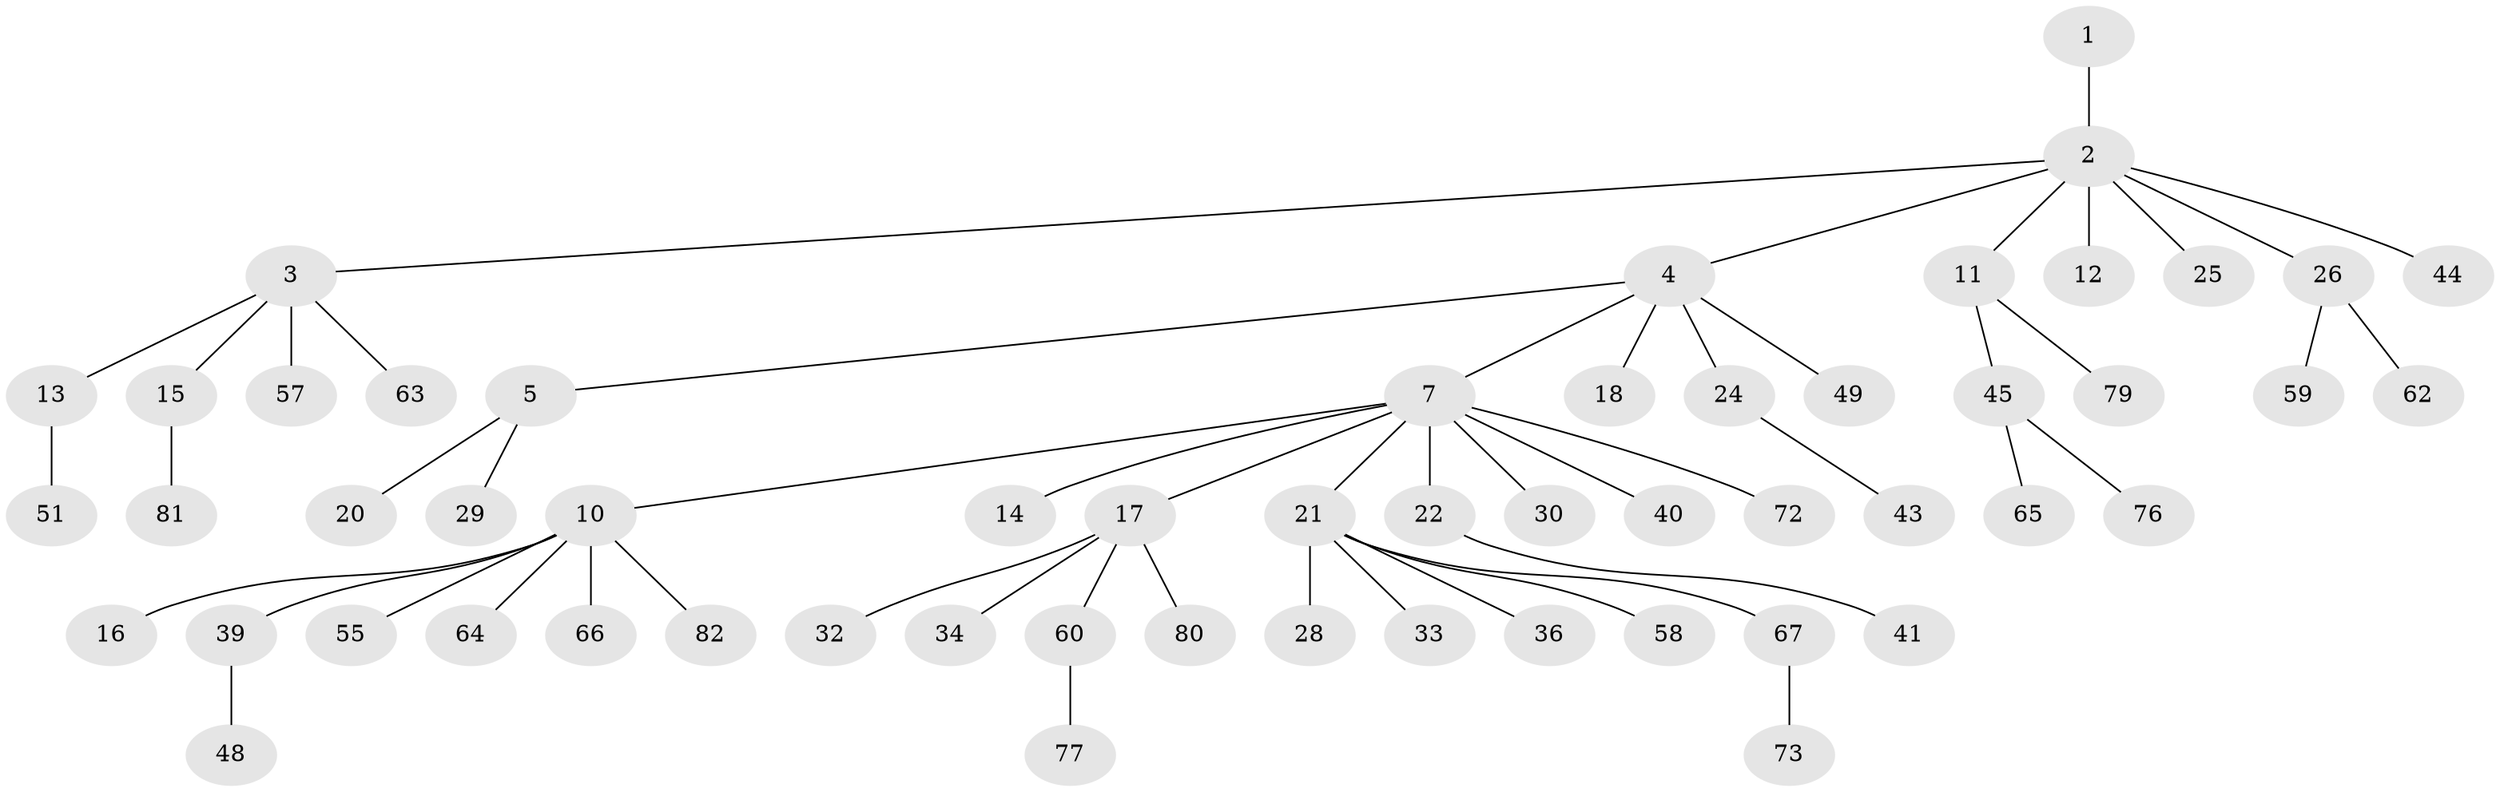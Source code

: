 // Generated by graph-tools (version 1.1) at 2025/24/03/03/25 07:24:06]
// undirected, 56 vertices, 55 edges
graph export_dot {
graph [start="1"]
  node [color=gray90,style=filled];
  1 [super="+56"];
  2 [super="+9"];
  3 [super="+38"];
  4 [super="+54"];
  5 [super="+6"];
  7 [super="+8"];
  10 [super="+50"];
  11 [super="+23"];
  12 [super="+35"];
  13;
  14 [super="+19"];
  15 [super="+69"];
  16 [super="+42"];
  17 [super="+68"];
  18;
  20;
  21 [super="+27"];
  22;
  24 [super="+47"];
  25;
  26 [super="+31"];
  28 [super="+71"];
  29 [super="+37"];
  30;
  32 [super="+74"];
  33;
  34;
  36;
  39;
  40;
  41 [super="+46"];
  43;
  44;
  45 [super="+53"];
  48 [super="+52"];
  49 [super="+75"];
  51;
  55;
  57;
  58;
  59;
  60 [super="+61"];
  62;
  63;
  64;
  65;
  66;
  67 [super="+70"];
  72 [super="+78"];
  73;
  76;
  77;
  79;
  80;
  81;
  82;
  1 -- 2;
  2 -- 3;
  2 -- 4;
  2 -- 12;
  2 -- 25;
  2 -- 26;
  2 -- 44;
  2 -- 11;
  3 -- 13;
  3 -- 15;
  3 -- 57;
  3 -- 63;
  4 -- 5;
  4 -- 7;
  4 -- 18;
  4 -- 24;
  4 -- 49;
  5 -- 29;
  5 -- 20;
  7 -- 21;
  7 -- 22;
  7 -- 40;
  7 -- 17;
  7 -- 30;
  7 -- 72;
  7 -- 10;
  7 -- 14;
  10 -- 16;
  10 -- 39;
  10 -- 64;
  10 -- 82;
  10 -- 66;
  10 -- 55;
  11 -- 45;
  11 -- 79;
  13 -- 51;
  15 -- 81;
  17 -- 32;
  17 -- 34;
  17 -- 60;
  17 -- 80;
  21 -- 28;
  21 -- 33;
  21 -- 58;
  21 -- 67;
  21 -- 36;
  22 -- 41;
  24 -- 43;
  26 -- 59;
  26 -- 62;
  39 -- 48;
  45 -- 65;
  45 -- 76;
  60 -- 77;
  67 -- 73;
}
